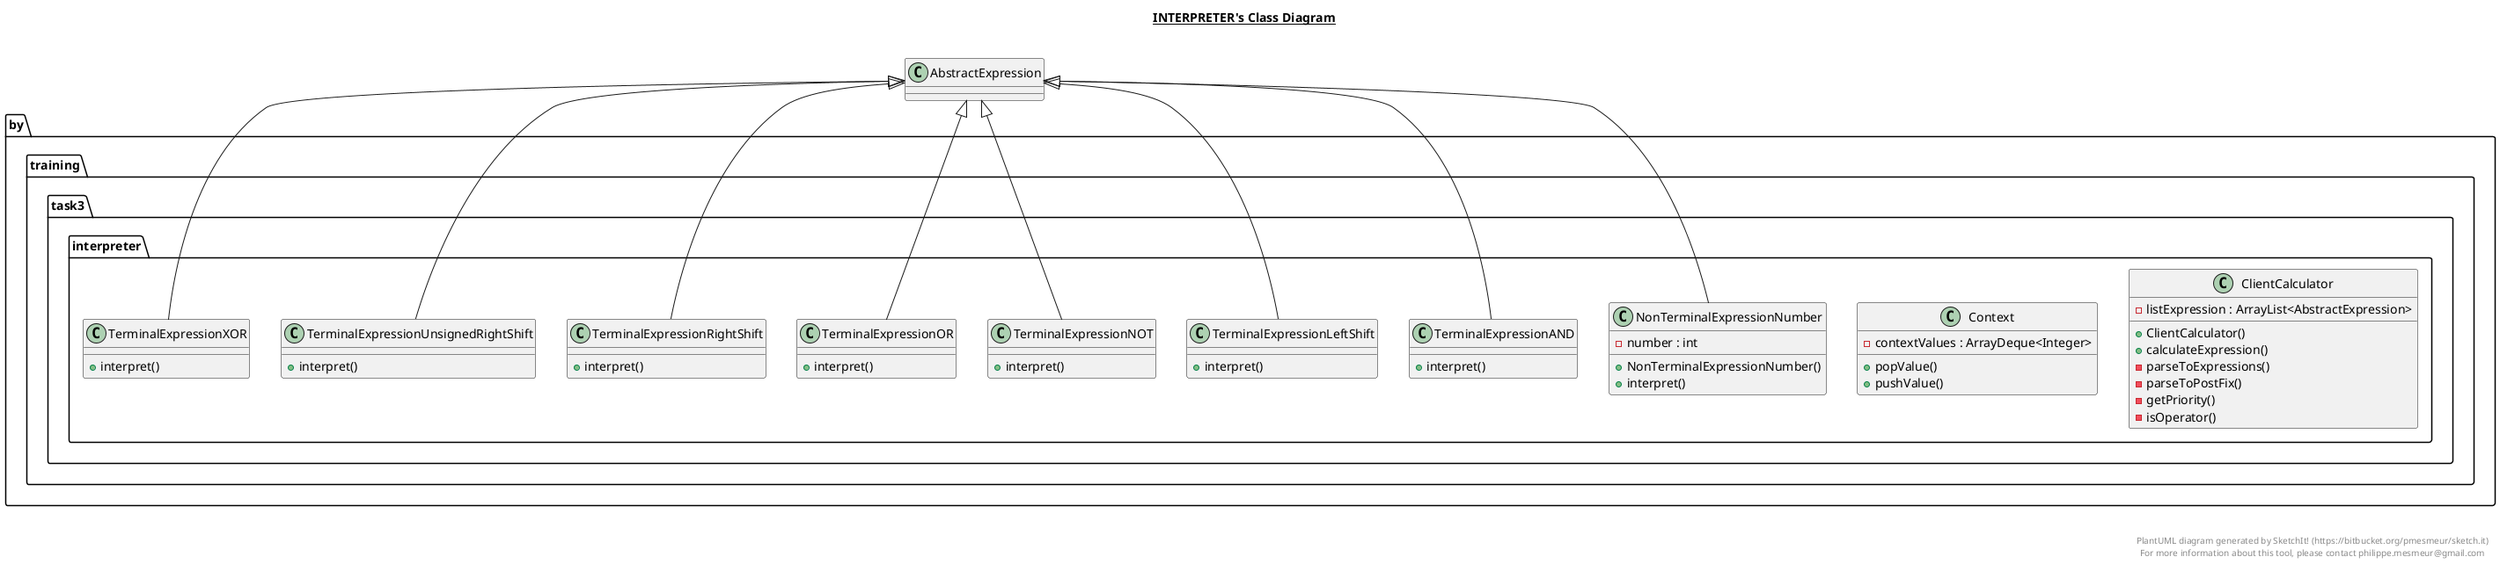 @startuml

title __INTERPRETER's Class Diagram__\n

  package by.training.task3.interpreter {
    class ClientCalculator {
        - listExpression : ArrayList<AbstractExpression>
        + ClientCalculator()
        + calculateExpression()
        - parseToExpressions()
        - parseToPostFix()
        - getPriority()
        - isOperator()
    }
  }
  

  package by.training.task3.interpreter {
    class Context {
        - contextValues : ArrayDeque<Integer>
        + popValue()
        + pushValue()
    }
  }
  

  package by.training.task3.interpreter {
    class NonTerminalExpressionNumber {
        - number : int
        + NonTerminalExpressionNumber()
        + interpret()
    }
  }
  

  package by.training.task3.interpreter {
    class TerminalExpressionAND {
        + interpret()
    }
  }
  

  package by.training.task3.interpreter {
    class TerminalExpressionLeftShift {
        + interpret()
    }
  }
  

  package by.training.task3.interpreter {
    class TerminalExpressionNOT {
        + interpret()
    }
  }
  

  package by.training.task3.interpreter {
    class TerminalExpressionOR {
        + interpret()
    }
  }
  

  package by.training.task3.interpreter {
    class TerminalExpressionRightShift {
        + interpret()
    }
  }
  

  package by.training.task3.interpreter {
    class TerminalExpressionUnsignedRightShift {
        + interpret()
    }
  }
  

  package by.training.task3.interpreter {
    class TerminalExpressionXOR {
        + interpret()
    }
  }
  

  NonTerminalExpressionNumber -up-|> AbstractExpression
  TerminalExpressionAND -up-|> AbstractExpression
  TerminalExpressionLeftShift -up-|> AbstractExpression
  TerminalExpressionNOT -up-|> AbstractExpression
  TerminalExpressionOR -up-|> AbstractExpression
  TerminalExpressionRightShift -up-|> AbstractExpression
  TerminalExpressionUnsignedRightShift -up-|> AbstractExpression
  TerminalExpressionXOR -up-|> AbstractExpression


right footer


PlantUML diagram generated by SketchIt! (https://bitbucket.org/pmesmeur/sketch.it)
For more information about this tool, please contact philippe.mesmeur@gmail.com
endfooter

@enduml
